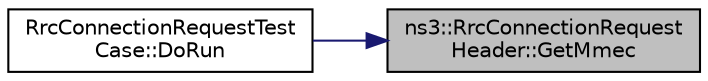 digraph "ns3::RrcConnectionRequestHeader::GetMmec"
{
 // LATEX_PDF_SIZE
  edge [fontname="Helvetica",fontsize="10",labelfontname="Helvetica",labelfontsize="10"];
  node [fontname="Helvetica",fontsize="10",shape=record];
  rankdir="RL";
  Node1 [label="ns3::RrcConnectionRequest\lHeader::GetMmec",height=0.2,width=0.4,color="black", fillcolor="grey75", style="filled", fontcolor="black",tooltip="Get MMEC attribute."];
  Node1 -> Node2 [dir="back",color="midnightblue",fontsize="10",style="solid",fontname="Helvetica"];
  Node2 [label="RrcConnectionRequestTest\lCase::DoRun",height=0.2,width=0.4,color="black", fillcolor="white", style="filled",URL="$class_rrc_connection_request_test_case.html#a56ad8fb3abe70c33b6dd15b0bb52a71d",tooltip="Implementation to actually run this TestCase."];
}
